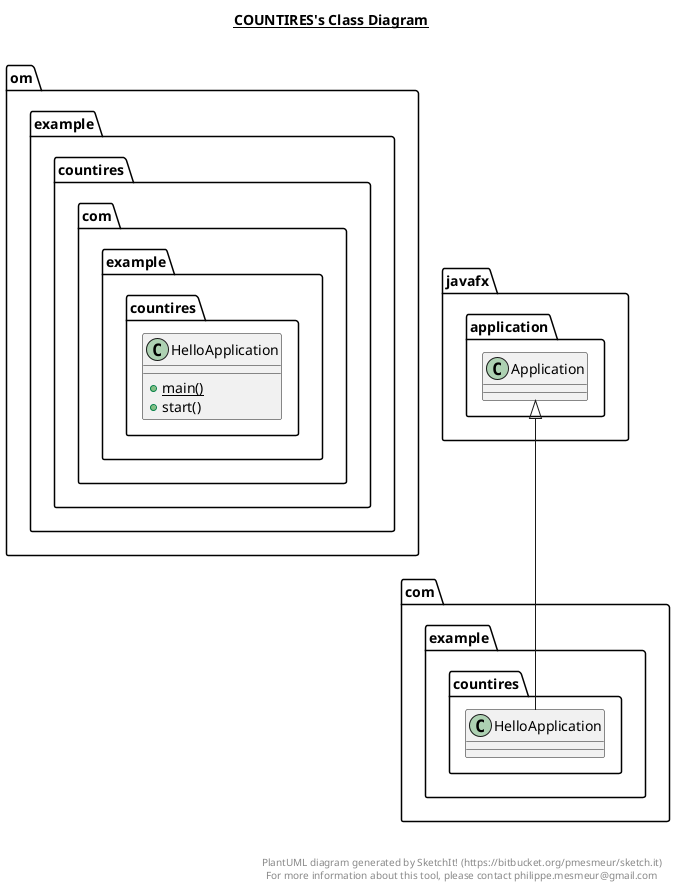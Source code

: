 @startuml

title __COUNTIRES's Class Diagram__\n


    namespace om.example.countires {
      class com.example.countires.HelloApplication {
          {static} + main()
          + start()
      }
    }

  

  com.example.countires.HelloApplication -up-|> javafx.application.Application


right footer


PlantUML diagram generated by SketchIt! (https://bitbucket.org/pmesmeur/sketch.it)
For more information about this tool, please contact philippe.mesmeur@gmail.com
endfooter

@enduml
